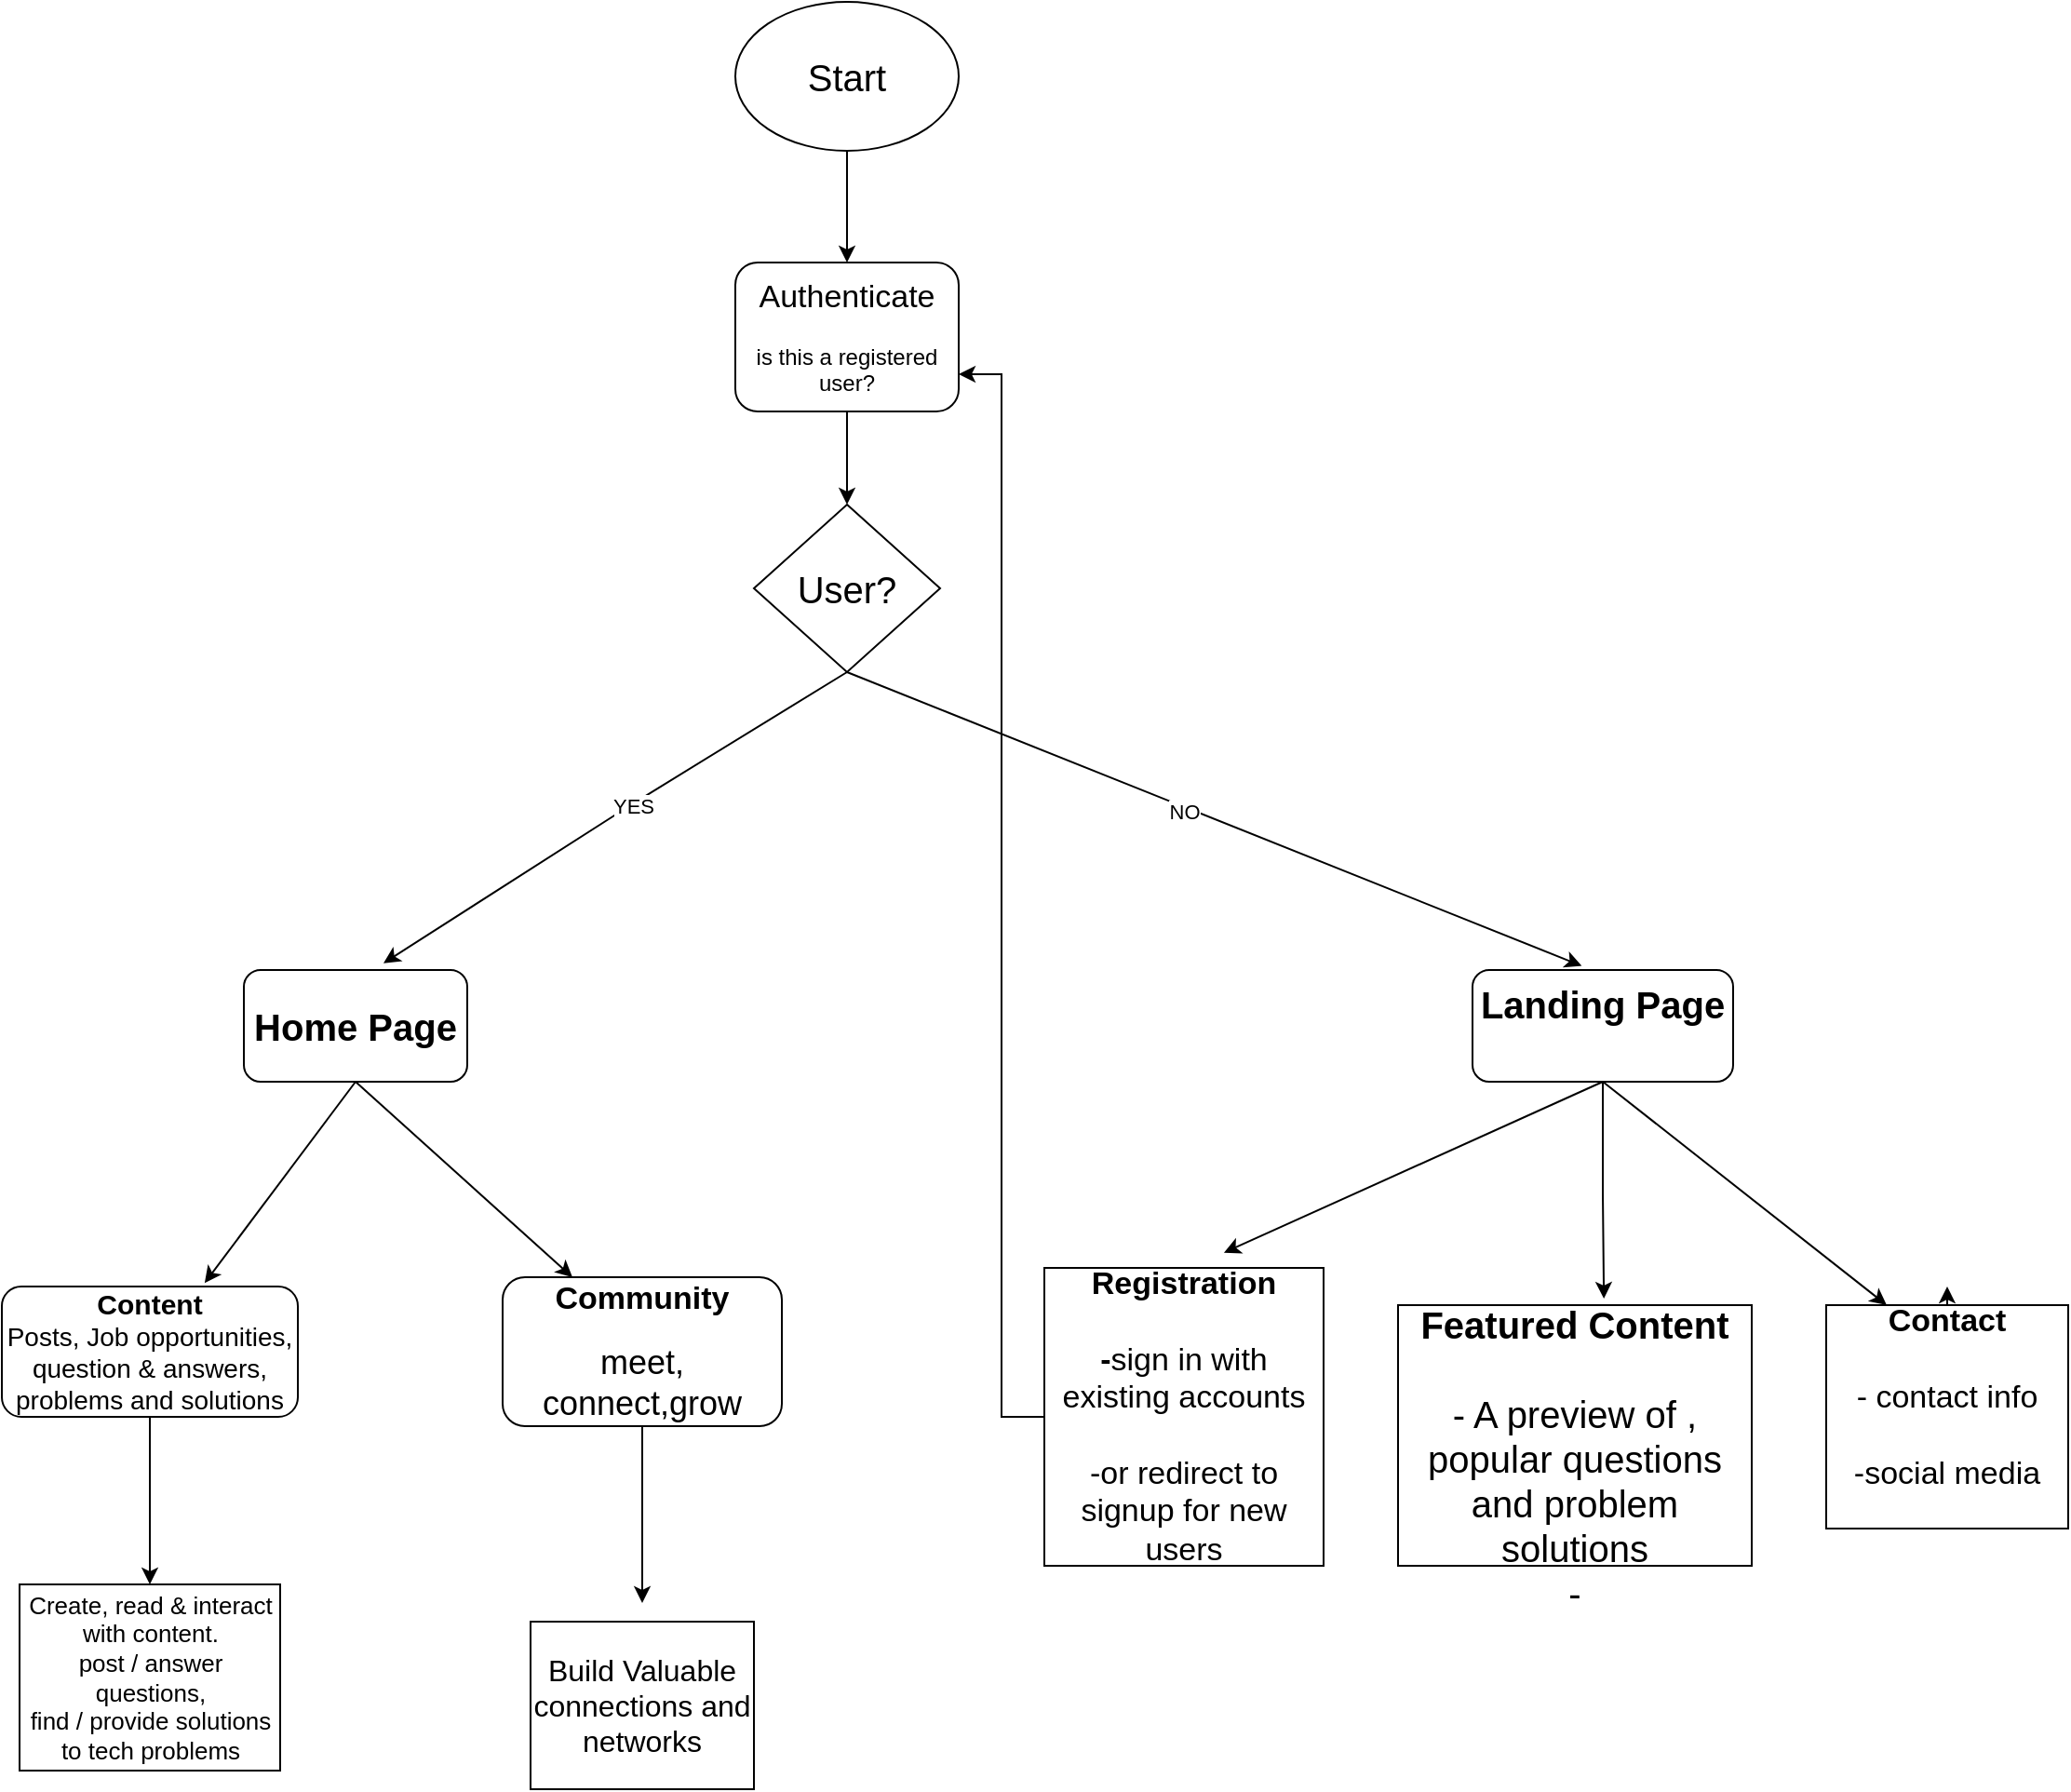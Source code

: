 <mxfile version="15.3.1" type="github">
  <diagram id="C5RBs43oDa-KdzZeNtuy" name="Page-1">
    <mxGraphModel dx="1377" dy="735" grid="1" gridSize="10" guides="1" tooltips="1" connect="1" arrows="1" fold="1" page="0" pageScale="1" pageWidth="827" pageHeight="1169" math="0" shadow="0">
      <root>
        <mxCell id="WIyWlLk6GJQsqaUBKTNV-0" />
        <mxCell id="WIyWlLk6GJQsqaUBKTNV-1" parent="WIyWlLk6GJQsqaUBKTNV-0" />
        <mxCell id="14hOrvuAPbtNqMqGfN2F-30" style="edgeStyle=orthogonalEdgeStyle;rounded=0;orthogonalLoop=1;jettySize=auto;html=1;entryX=0.5;entryY=0;entryDx=0;entryDy=0;" edge="1" parent="WIyWlLk6GJQsqaUBKTNV-1" source="14hOrvuAPbtNqMqGfN2F-1" target="14hOrvuAPbtNqMqGfN2F-5">
          <mxGeometry relative="1" as="geometry" />
        </mxCell>
        <mxCell id="14hOrvuAPbtNqMqGfN2F-1" value="&lt;font style=&quot;font-size: 20px&quot;&gt;Start&lt;br&gt;&lt;/font&gt;" style="ellipse;whiteSpace=wrap;html=1;" vertex="1" parent="WIyWlLk6GJQsqaUBKTNV-1">
          <mxGeometry x="354" y="20" width="120" height="80" as="geometry" />
        </mxCell>
        <mxCell id="14hOrvuAPbtNqMqGfN2F-31" style="edgeStyle=orthogonalEdgeStyle;rounded=0;orthogonalLoop=1;jettySize=auto;html=1;" edge="1" parent="WIyWlLk6GJQsqaUBKTNV-1" source="14hOrvuAPbtNqMqGfN2F-5" target="14hOrvuAPbtNqMqGfN2F-6">
          <mxGeometry relative="1" as="geometry" />
        </mxCell>
        <mxCell id="14hOrvuAPbtNqMqGfN2F-5" value="&lt;font&gt;&lt;font style=&quot;font-size: 17px&quot;&gt;Authenticate&lt;/font&gt;&lt;br&gt;&lt;/font&gt;&lt;br&gt;is this a registered user?" style="rounded=1;whiteSpace=wrap;html=1;" vertex="1" parent="WIyWlLk6GJQsqaUBKTNV-1">
          <mxGeometry x="354" y="160" width="120" height="80" as="geometry" />
        </mxCell>
        <mxCell id="14hOrvuAPbtNqMqGfN2F-6" value="&lt;font style=&quot;font-size: 20px&quot;&gt;User?&lt;/font&gt;" style="rhombus;whiteSpace=wrap;html=1;" vertex="1" parent="WIyWlLk6GJQsqaUBKTNV-1">
          <mxGeometry x="364" y="290" width="100" height="90" as="geometry" />
        </mxCell>
        <mxCell id="14hOrvuAPbtNqMqGfN2F-9" value="" style="endArrow=classic;html=1;entryX=0.625;entryY=-0.061;entryDx=0;entryDy=0;entryPerimeter=0;" edge="1" parent="WIyWlLk6GJQsqaUBKTNV-1" target="14hOrvuAPbtNqMqGfN2F-11">
          <mxGeometry width="50" height="50" relative="1" as="geometry">
            <mxPoint x="414" y="380" as="sourcePoint" />
            <mxPoint x="330" y="480" as="targetPoint" />
            <Array as="points">
              <mxPoint x="300" y="450" />
            </Array>
          </mxGeometry>
        </mxCell>
        <mxCell id="14hOrvuAPbtNqMqGfN2F-16" value="YES" style="edgeLabel;html=1;align=center;verticalAlign=middle;resizable=0;points=[];" vertex="1" connectable="0" parent="14hOrvuAPbtNqMqGfN2F-9">
          <mxGeometry x="-0.071" relative="1" as="geometry">
            <mxPoint x="1" as="offset" />
          </mxGeometry>
        </mxCell>
        <mxCell id="14hOrvuAPbtNqMqGfN2F-10" value="" style="endArrow=classic;html=1;entryX=0.419;entryY=-0.037;entryDx=0;entryDy=0;entryPerimeter=0;" edge="1" parent="WIyWlLk6GJQsqaUBKTNV-1" target="14hOrvuAPbtNqMqGfN2F-12">
          <mxGeometry width="50" height="50" relative="1" as="geometry">
            <mxPoint x="414" y="380" as="sourcePoint" />
            <mxPoint x="670" y="480" as="targetPoint" />
          </mxGeometry>
        </mxCell>
        <mxCell id="14hOrvuAPbtNqMqGfN2F-17" value="NO" style="edgeLabel;html=1;align=center;verticalAlign=middle;resizable=0;points=[];" vertex="1" connectable="0" parent="14hOrvuAPbtNqMqGfN2F-10">
          <mxGeometry x="-0.08" y="-2" relative="1" as="geometry">
            <mxPoint as="offset" />
          </mxGeometry>
        </mxCell>
        <mxCell id="14hOrvuAPbtNqMqGfN2F-11" value="&lt;b&gt;&lt;font style=&quot;font-size: 20px&quot;&gt;Home Page&lt;/font&gt;&lt;/b&gt;" style="rounded=1;whiteSpace=wrap;html=1;" vertex="1" parent="WIyWlLk6GJQsqaUBKTNV-1">
          <mxGeometry x="90" y="540" width="120" height="60" as="geometry" />
        </mxCell>
        <mxCell id="14hOrvuAPbtNqMqGfN2F-42" style="edgeStyle=orthogonalEdgeStyle;rounded=0;orthogonalLoop=1;jettySize=auto;html=1;entryX=0.582;entryY=-0.025;entryDx=0;entryDy=0;entryPerimeter=0;" edge="1" parent="WIyWlLk6GJQsqaUBKTNV-1" source="14hOrvuAPbtNqMqGfN2F-12" target="14hOrvuAPbtNqMqGfN2F-22">
          <mxGeometry relative="1" as="geometry" />
        </mxCell>
        <mxCell id="14hOrvuAPbtNqMqGfN2F-12" value="&lt;font style=&quot;font-size: 20px&quot;&gt;&lt;b&gt;Landing Page&lt;br&gt;&lt;br&gt;&lt;/b&gt;&lt;/font&gt;" style="rounded=1;whiteSpace=wrap;html=1;" vertex="1" parent="WIyWlLk6GJQsqaUBKTNV-1">
          <mxGeometry x="750" y="540" width="140" height="60" as="geometry" />
        </mxCell>
        <mxCell id="14hOrvuAPbtNqMqGfN2F-14" value="" style="endArrow=classic;html=1;exitX=0.422;exitY=1.013;exitDx=0;exitDy=0;exitPerimeter=0;entryX=0.685;entryY=-0.026;entryDx=0;entryDy=0;entryPerimeter=0;" edge="1" parent="WIyWlLk6GJQsqaUBKTNV-1" target="14hOrvuAPbtNqMqGfN2F-24">
          <mxGeometry width="50" height="50" relative="1" as="geometry">
            <mxPoint x="150.0" y="600" as="sourcePoint" />
            <mxPoint x="70" y="710" as="targetPoint" />
          </mxGeometry>
        </mxCell>
        <mxCell id="14hOrvuAPbtNqMqGfN2F-15" value="" style="endArrow=classic;html=1;exitX=0.5;exitY=1;exitDx=0;exitDy=0;entryX=0.25;entryY=0;entryDx=0;entryDy=0;" edge="1" parent="WIyWlLk6GJQsqaUBKTNV-1" source="14hOrvuAPbtNqMqGfN2F-11" target="14hOrvuAPbtNqMqGfN2F-25">
          <mxGeometry width="50" height="50" relative="1" as="geometry">
            <mxPoint x="270" y="570" as="sourcePoint" />
            <mxPoint x="230" y="710" as="targetPoint" />
          </mxGeometry>
        </mxCell>
        <mxCell id="14hOrvuAPbtNqMqGfN2F-18" value="" style="endArrow=classic;html=1;entryX=0.643;entryY=-0.051;entryDx=0;entryDy=0;entryPerimeter=0;exitX=0.5;exitY=1;exitDx=0;exitDy=0;" edge="1" parent="WIyWlLk6GJQsqaUBKTNV-1" source="14hOrvuAPbtNqMqGfN2F-12" target="14hOrvuAPbtNqMqGfN2F-21">
          <mxGeometry width="50" height="50" relative="1" as="geometry">
            <mxPoint x="690" y="600" as="sourcePoint" />
            <mxPoint x="600" y="710" as="targetPoint" />
          </mxGeometry>
        </mxCell>
        <mxCell id="14hOrvuAPbtNqMqGfN2F-20" value="" style="endArrow=classic;html=1;exitX=0.5;exitY=1;exitDx=0;exitDy=0;entryX=0.25;entryY=0;entryDx=0;entryDy=0;" edge="1" parent="WIyWlLk6GJQsqaUBKTNV-1" source="14hOrvuAPbtNqMqGfN2F-12" target="14hOrvuAPbtNqMqGfN2F-23">
          <mxGeometry width="50" height="50" relative="1" as="geometry">
            <mxPoint x="690" y="600" as="sourcePoint" />
            <mxPoint x="770" y="710" as="targetPoint" />
          </mxGeometry>
        </mxCell>
        <mxCell id="14hOrvuAPbtNqMqGfN2F-38" style="edgeStyle=orthogonalEdgeStyle;rounded=0;orthogonalLoop=1;jettySize=auto;html=1;entryX=1;entryY=0.75;entryDx=0;entryDy=0;" edge="1" parent="WIyWlLk6GJQsqaUBKTNV-1" source="14hOrvuAPbtNqMqGfN2F-21" target="14hOrvuAPbtNqMqGfN2F-5">
          <mxGeometry relative="1" as="geometry">
            <mxPoint x="480" y="210" as="targetPoint" />
          </mxGeometry>
        </mxCell>
        <mxCell id="14hOrvuAPbtNqMqGfN2F-21" value="&lt;b style=&quot;font-size: 17px&quot;&gt;Registration&lt;br&gt;&lt;br&gt;-&lt;/b&gt;&lt;span style=&quot;font-size: 17px&quot;&gt;sign in with existing accounts&lt;br&gt;&lt;/span&gt;&lt;span style=&quot;font-size: 17px&quot;&gt;&lt;br&gt;-or redirect to signup for new users&lt;br&gt;&lt;/span&gt;" style="rounded=0;whiteSpace=wrap;html=1;" vertex="1" parent="WIyWlLk6GJQsqaUBKTNV-1">
          <mxGeometry x="520" y="700" width="150" height="160" as="geometry" />
        </mxCell>
        <mxCell id="14hOrvuAPbtNqMqGfN2F-22" value="&lt;font style=&quot;font-size: 20px&quot;&gt;&lt;b&gt;&lt;br&gt;&lt;br&gt;Featured Content&lt;/b&gt;&lt;br&gt;&lt;br&gt;- A preview of , popular questions and problem solutions&lt;br&gt;-&lt;br&gt;&lt;br&gt;&lt;/font&gt;" style="rounded=0;whiteSpace=wrap;html=1;" vertex="1" parent="WIyWlLk6GJQsqaUBKTNV-1">
          <mxGeometry x="710" y="720" width="190" height="140" as="geometry" />
        </mxCell>
        <mxCell id="14hOrvuAPbtNqMqGfN2F-44" style="edgeStyle=orthogonalEdgeStyle;rounded=0;orthogonalLoop=1;jettySize=auto;html=1;exitX=0.5;exitY=0;exitDx=0;exitDy=0;" edge="1" parent="WIyWlLk6GJQsqaUBKTNV-1" source="14hOrvuAPbtNqMqGfN2F-23">
          <mxGeometry relative="1" as="geometry">
            <mxPoint x="1005" y="710" as="targetPoint" />
          </mxGeometry>
        </mxCell>
        <mxCell id="14hOrvuAPbtNqMqGfN2F-23" value="&lt;font style=&quot;font-size: 17px&quot;&gt;&lt;b&gt;Contact&lt;br&gt;&lt;/b&gt;&lt;br&gt;- contact info&lt;br&gt;&lt;br&gt;-social media&lt;br&gt;&lt;br&gt;&lt;/font&gt;" style="rounded=0;whiteSpace=wrap;html=1;" vertex="1" parent="WIyWlLk6GJQsqaUBKTNV-1">
          <mxGeometry x="940" y="720" width="130" height="120" as="geometry" />
        </mxCell>
        <mxCell id="14hOrvuAPbtNqMqGfN2F-47" style="edgeStyle=orthogonalEdgeStyle;rounded=0;orthogonalLoop=1;jettySize=auto;html=1;" edge="1" parent="WIyWlLk6GJQsqaUBKTNV-1" source="14hOrvuAPbtNqMqGfN2F-24">
          <mxGeometry relative="1" as="geometry">
            <mxPoint x="39.5" y="870" as="targetPoint" />
          </mxGeometry>
        </mxCell>
        <mxCell id="14hOrvuAPbtNqMqGfN2F-24" value="&lt;div&gt;&lt;b style=&quot;font-size: 15px&quot;&gt;Content&lt;/b&gt;&lt;br&gt;&lt;span&gt;&lt;font style=&quot;font-size: 14px&quot;&gt;Posts, Job opportunities, question &amp;amp; answers, problems and solutions&lt;/font&gt;&lt;/span&gt;&lt;br&gt;&lt;/div&gt;" style="rounded=1;whiteSpace=wrap;html=1;align=center;" vertex="1" parent="WIyWlLk6GJQsqaUBKTNV-1">
          <mxGeometry x="-40" y="710" width="159" height="70" as="geometry" />
        </mxCell>
        <mxCell id="14hOrvuAPbtNqMqGfN2F-27" style="edgeStyle=orthogonalEdgeStyle;rounded=0;orthogonalLoop=1;jettySize=auto;html=1;" edge="1" parent="WIyWlLk6GJQsqaUBKTNV-1" source="14hOrvuAPbtNqMqGfN2F-25">
          <mxGeometry relative="1" as="geometry">
            <mxPoint x="304" y="880" as="targetPoint" />
          </mxGeometry>
        </mxCell>
        <mxCell id="14hOrvuAPbtNqMqGfN2F-25" value="&lt;font&gt;&lt;b style=&quot;font-size: 17px&quot;&gt;Community&lt;/b&gt;&lt;br&gt;&lt;br&gt;&lt;div&gt;&lt;span&gt;&lt;font style=&quot;font-size: 18px&quot;&gt;meet, connect,grow&lt;/font&gt;&lt;/span&gt;&lt;/div&gt;&lt;/font&gt;" style="rounded=1;whiteSpace=wrap;html=1;" vertex="1" parent="WIyWlLk6GJQsqaUBKTNV-1">
          <mxGeometry x="229" y="705" width="150" height="80" as="geometry" />
        </mxCell>
        <mxCell id="14hOrvuAPbtNqMqGfN2F-35" value="&lt;font style=&quot;font-size: 13px&quot;&gt;Create, read &amp;amp; interact with content.&lt;br&gt;post / answer questions, &lt;br&gt;find / provide solutions to tech problems&lt;/font&gt;" style="rounded=0;whiteSpace=wrap;html=1;" vertex="1" parent="WIyWlLk6GJQsqaUBKTNV-1">
          <mxGeometry x="-30.5" y="870" width="140" height="100" as="geometry" />
        </mxCell>
        <mxCell id="14hOrvuAPbtNqMqGfN2F-36" value="&lt;font style=&quot;font-size: 16px&quot;&gt;Build Valuable connections and networks&lt;/font&gt;" style="rounded=0;whiteSpace=wrap;html=1;" vertex="1" parent="WIyWlLk6GJQsqaUBKTNV-1">
          <mxGeometry x="244" y="890" width="120" height="90" as="geometry" />
        </mxCell>
      </root>
    </mxGraphModel>
  </diagram>
</mxfile>
